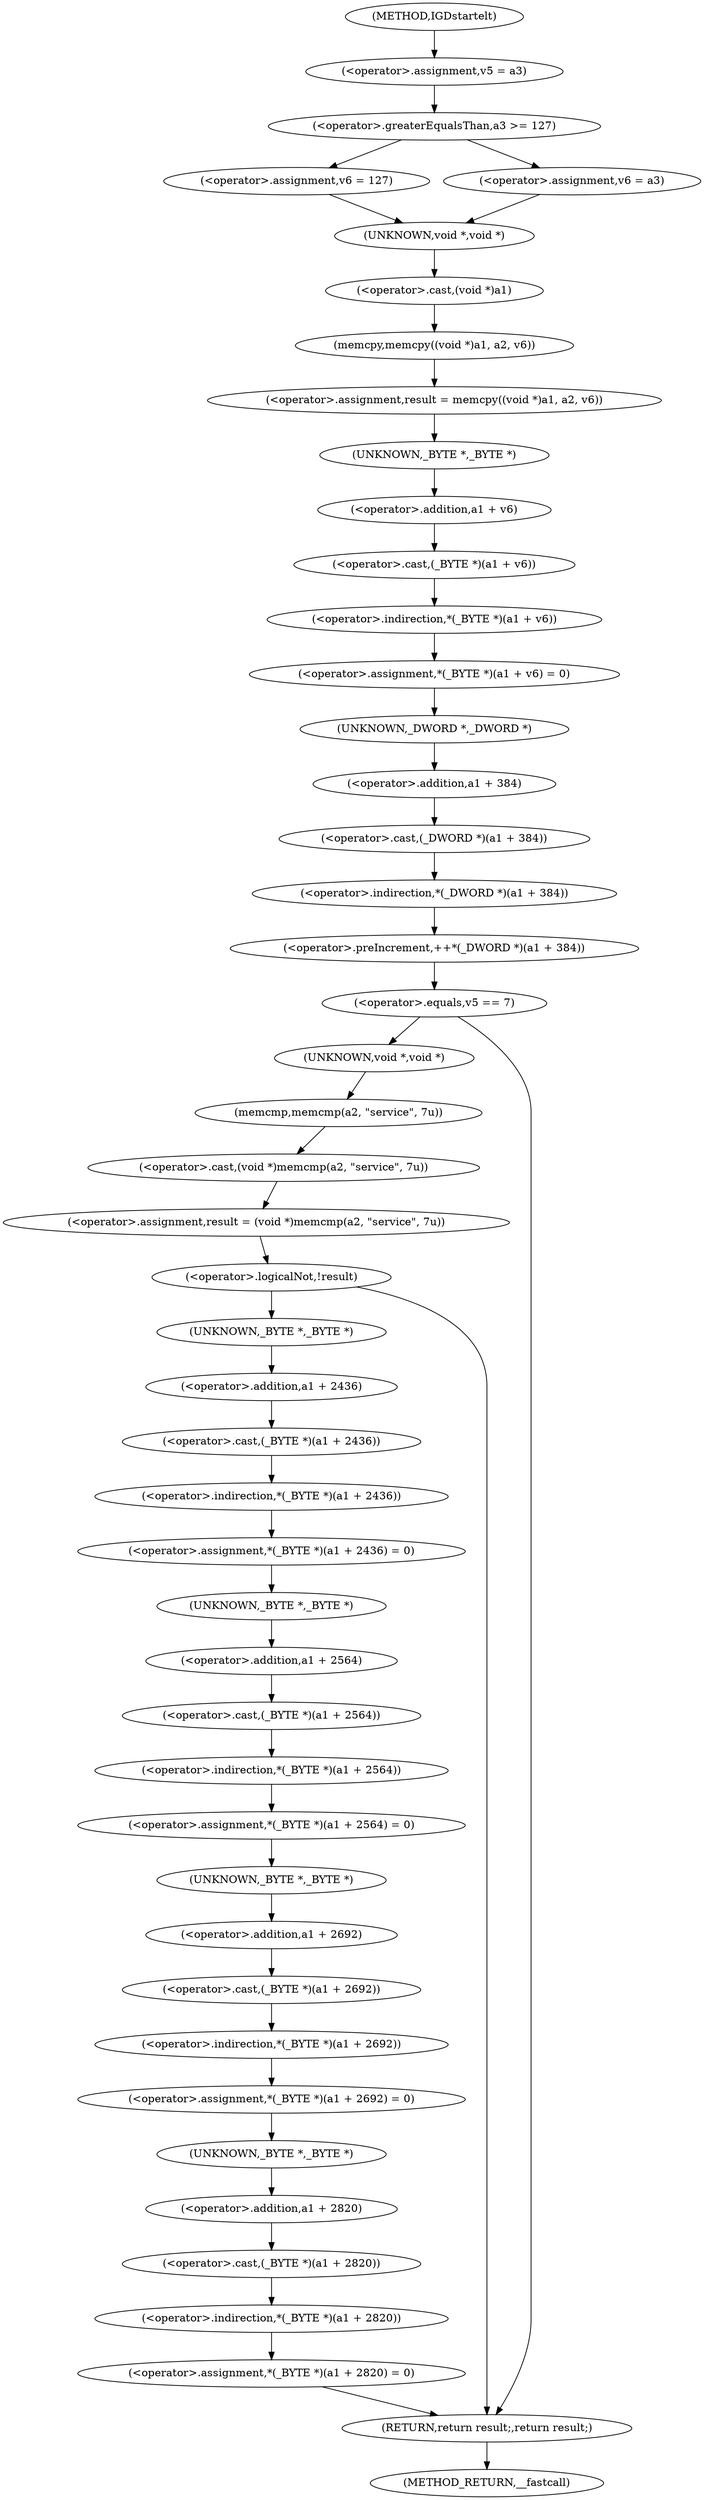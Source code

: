 digraph IGDstartelt {  
"1000112" [label = "(<operator>.assignment,v5 = a3)" ]
"1000116" [label = "(<operator>.greaterEqualsThan,a3 >= 127)" ]
"1000119" [label = "(<operator>.assignment,v6 = 127)" ]
"1000123" [label = "(<operator>.assignment,v6 = a3)" ]
"1000126" [label = "(<operator>.assignment,result = memcpy((void *)a1, a2, v6))" ]
"1000128" [label = "(memcpy,memcpy((void *)a1, a2, v6))" ]
"1000129" [label = "(<operator>.cast,(void *)a1)" ]
"1000130" [label = "(UNKNOWN,void *,void *)" ]
"1000134" [label = "(<operator>.assignment,*(_BYTE *)(a1 + v6) = 0)" ]
"1000135" [label = "(<operator>.indirection,*(_BYTE *)(a1 + v6))" ]
"1000136" [label = "(<operator>.cast,(_BYTE *)(a1 + v6))" ]
"1000137" [label = "(UNKNOWN,_BYTE *,_BYTE *)" ]
"1000138" [label = "(<operator>.addition,a1 + v6)" ]
"1000142" [label = "(<operator>.preIncrement,++*(_DWORD *)(a1 + 384))" ]
"1000143" [label = "(<operator>.indirection,*(_DWORD *)(a1 + 384))" ]
"1000144" [label = "(<operator>.cast,(_DWORD *)(a1 + 384))" ]
"1000145" [label = "(UNKNOWN,_DWORD *,_DWORD *)" ]
"1000146" [label = "(<operator>.addition,a1 + 384)" ]
"1000150" [label = "(<operator>.equals,v5 == 7)" ]
"1000154" [label = "(<operator>.assignment,result = (void *)memcmp(a2, \"service\", 7u))" ]
"1000156" [label = "(<operator>.cast,(void *)memcmp(a2, \"service\", 7u))" ]
"1000157" [label = "(UNKNOWN,void *,void *)" ]
"1000158" [label = "(memcmp,memcmp(a2, \"service\", 7u))" ]
"1000163" [label = "(<operator>.logicalNot,!result)" ]
"1000166" [label = "(<operator>.assignment,*(_BYTE *)(a1 + 2436) = 0)" ]
"1000167" [label = "(<operator>.indirection,*(_BYTE *)(a1 + 2436))" ]
"1000168" [label = "(<operator>.cast,(_BYTE *)(a1 + 2436))" ]
"1000169" [label = "(UNKNOWN,_BYTE *,_BYTE *)" ]
"1000170" [label = "(<operator>.addition,a1 + 2436)" ]
"1000174" [label = "(<operator>.assignment,*(_BYTE *)(a1 + 2564) = 0)" ]
"1000175" [label = "(<operator>.indirection,*(_BYTE *)(a1 + 2564))" ]
"1000176" [label = "(<operator>.cast,(_BYTE *)(a1 + 2564))" ]
"1000177" [label = "(UNKNOWN,_BYTE *,_BYTE *)" ]
"1000178" [label = "(<operator>.addition,a1 + 2564)" ]
"1000182" [label = "(<operator>.assignment,*(_BYTE *)(a1 + 2692) = 0)" ]
"1000183" [label = "(<operator>.indirection,*(_BYTE *)(a1 + 2692))" ]
"1000184" [label = "(<operator>.cast,(_BYTE *)(a1 + 2692))" ]
"1000185" [label = "(UNKNOWN,_BYTE *,_BYTE *)" ]
"1000186" [label = "(<operator>.addition,a1 + 2692)" ]
"1000190" [label = "(<operator>.assignment,*(_BYTE *)(a1 + 2820) = 0)" ]
"1000191" [label = "(<operator>.indirection,*(_BYTE *)(a1 + 2820))" ]
"1000192" [label = "(<operator>.cast,(_BYTE *)(a1 + 2820))" ]
"1000193" [label = "(UNKNOWN,_BYTE *,_BYTE *)" ]
"1000194" [label = "(<operator>.addition,a1 + 2820)" ]
"1000198" [label = "(RETURN,return result;,return result;)" ]
"1000104" [label = "(METHOD,IGDstartelt)" ]
"1000200" [label = "(METHOD_RETURN,__fastcall)" ]
  "1000112" -> "1000116" 
  "1000116" -> "1000119" 
  "1000116" -> "1000123" 
  "1000119" -> "1000130" 
  "1000123" -> "1000130" 
  "1000126" -> "1000137" 
  "1000128" -> "1000126" 
  "1000129" -> "1000128" 
  "1000130" -> "1000129" 
  "1000134" -> "1000145" 
  "1000135" -> "1000134" 
  "1000136" -> "1000135" 
  "1000137" -> "1000138" 
  "1000138" -> "1000136" 
  "1000142" -> "1000150" 
  "1000143" -> "1000142" 
  "1000144" -> "1000143" 
  "1000145" -> "1000146" 
  "1000146" -> "1000144" 
  "1000150" -> "1000157" 
  "1000150" -> "1000198" 
  "1000154" -> "1000163" 
  "1000156" -> "1000154" 
  "1000157" -> "1000158" 
  "1000158" -> "1000156" 
  "1000163" -> "1000169" 
  "1000163" -> "1000198" 
  "1000166" -> "1000177" 
  "1000167" -> "1000166" 
  "1000168" -> "1000167" 
  "1000169" -> "1000170" 
  "1000170" -> "1000168" 
  "1000174" -> "1000185" 
  "1000175" -> "1000174" 
  "1000176" -> "1000175" 
  "1000177" -> "1000178" 
  "1000178" -> "1000176" 
  "1000182" -> "1000193" 
  "1000183" -> "1000182" 
  "1000184" -> "1000183" 
  "1000185" -> "1000186" 
  "1000186" -> "1000184" 
  "1000190" -> "1000198" 
  "1000191" -> "1000190" 
  "1000192" -> "1000191" 
  "1000193" -> "1000194" 
  "1000194" -> "1000192" 
  "1000198" -> "1000200" 
  "1000104" -> "1000112" 
}

